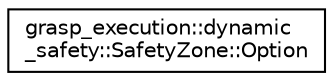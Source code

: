 digraph "Graphical Class Hierarchy"
{
 // LATEX_PDF_SIZE
  edge [fontname="Helvetica",fontsize="10",labelfontname="Helvetica",labelfontsize="10"];
  node [fontname="Helvetica",fontsize="10",shape=record];
  rankdir="LR";
  Node0 [label="grasp_execution::dynamic\l_safety::SafetyZone::Option",height=0.2,width=0.4,color="black", fillcolor="white", style="filled",URL="$structgrasp__execution_1_1dynamic__safety_1_1SafetyZone_1_1Option.html",tooltip="Safety Zone option."];
}
